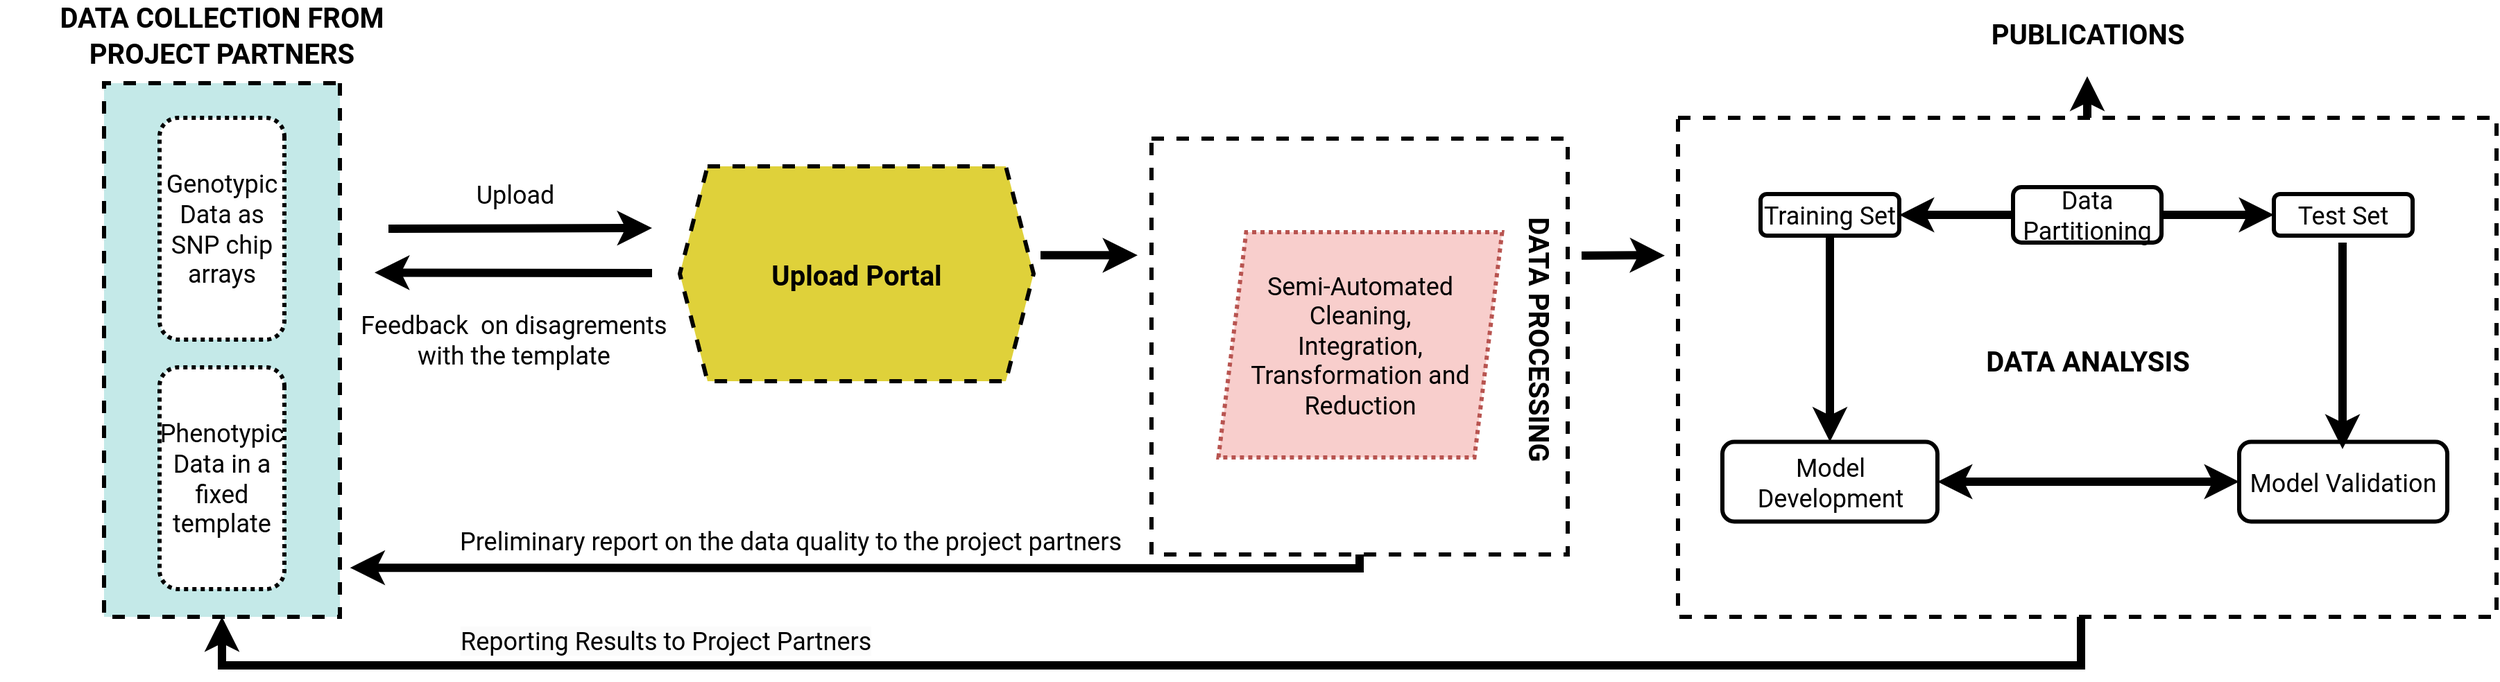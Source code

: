 <mxfile>
    <diagram name="Page-1" id="5ZvDu0B-BvRj65fo0EQc">
        <mxGraphModel dx="5758" dy="1968" grid="1" gridSize="10" guides="1" tooltips="1" connect="1" arrows="1" fold="1" page="1" pageScale="1" pageWidth="1850" pageHeight="1850" math="0" shadow="0">
            <root>
                <mxCell id="0"/>
                <mxCell id="1" parent="0"/>
                <mxCell id="beYOVeJ275iZk2N2ftyy-2" value="" style="edgeStyle=orthogonalEdgeStyle;rounded=0;orthogonalLoop=1;jettySize=auto;html=1;strokeWidth=6;" parent="1" source="oFZK95akWB134CkeK_YD-35" edge="1">
                    <mxGeometry relative="1" as="geometry">
                        <mxPoint x="1464.5" y="755" as="targetPoint"/>
                    </mxGeometry>
                </mxCell>
                <mxCell id="beYOVeJ275iZk2N2ftyy-3" value="" style="edgeStyle=orthogonalEdgeStyle;rounded=0;orthogonalLoop=1;jettySize=auto;html=1;strokeWidth=6;entryX=1;entryY=0.5;entryDx=0;entryDy=0;" parent="1" source="oFZK95akWB134CkeK_YD-35" target="oFZK95akWB134CkeK_YD-6" edge="1">
                    <mxGeometry relative="1" as="geometry">
                        <mxPoint x="1410.0" y="1125" as="targetPoint"/>
                        <Array as="points">
                            <mxPoint x="1460" y="1180"/>
                            <mxPoint x="120" y="1180"/>
                        </Array>
                    </mxGeometry>
                </mxCell>
                <mxCell id="oFZK95akWB134CkeK_YD-35" value="" style="rounded=0;whiteSpace=wrap;html=1;dashed=1;strokeWidth=3;" parent="1" vertex="1">
                    <mxGeometry x="1169.5" y="785" width="590" height="360" as="geometry"/>
                </mxCell>
                <mxCell id="oFZK95akWB134CkeK_YD-6" value="" style="rounded=0;whiteSpace=wrap;html=1;fillColor=#c4e9e8;dashed=1;strokeWidth=3;direction=south;" parent="1" vertex="1">
                    <mxGeometry x="35" y="760" width="170" height="385" as="geometry"/>
                </mxCell>
                <mxCell id="oFZK95akWB134CkeK_YD-2" value="&lt;b&gt;&lt;font data-font-src=&quot;https://fonts.google.com/specimen/Roboto&quot; face=&quot;Roboto&quot; style=&quot;font-size: 20px;&quot;&gt;Upload Portal&lt;/font&gt;&lt;/b&gt;" style="shape=hexagon;perimeter=hexagonPerimeter2;whiteSpace=wrap;html=1;fixedSize=1;dashed=1;strokeWidth=3;fillColor=#dfd13a;" parent="1" vertex="1">
                    <mxGeometry x="450" y="820" width="255" height="155" as="geometry"/>
                </mxCell>
                <mxCell id="oFZK95akWB134CkeK_YD-3" value="&lt;font style=&quot;font-size: 18px;&quot; data-font-src=&quot;https://fonts.google.com/specimen/Roboto&quot; face=&quot;Roboto&quot;&gt;Phenotypic Data in a fixed template&lt;/font&gt;" style="rounded=1;whiteSpace=wrap;html=1;dashed=1;dashPattern=1 1;strokeWidth=3;direction=south;" parent="1" vertex="1">
                    <mxGeometry x="75" y="965" width="90" height="160" as="geometry"/>
                </mxCell>
                <mxCell id="oFZK95akWB134CkeK_YD-4" value="&lt;font style=&quot;font-size: 18px;&quot; data-font-src=&quot;https://fonts.google.com/specimen/Roboto&quot; face=&quot;Roboto&quot;&gt;Genotypic Data as SNP chip arrays&lt;/font&gt;" style="rounded=1;whiteSpace=wrap;html=1;dashed=1;dashPattern=1 1;strokeWidth=3;direction=south;" parent="1" vertex="1">
                    <mxGeometry x="75" y="785" width="90" height="160" as="geometry"/>
                </mxCell>
                <mxCell id="oFZK95akWB134CkeK_YD-7" value="&lt;font data-font-src=&quot;https://fonts.google.com/specimen/Roboto&quot; face=&quot;Roboto&quot; style=&quot;font-size: 20px;&quot;&gt;DATA COLLECTION FROM PROJECT PARTNERS&lt;/font&gt;" style="text;html=1;strokeColor=none;fillColor=none;align=center;verticalAlign=middle;whiteSpace=wrap;rounded=0;rotation=0;fontSize=21;fontStyle=1" parent="1" vertex="1">
                    <mxGeometry x="-40" y="710" width="320" height="30" as="geometry"/>
                </mxCell>
                <mxCell id="oFZK95akWB134CkeK_YD-9" value="" style="endArrow=classic;html=1;rounded=0;strokeWidth=6;" parent="1" edge="1">
                    <mxGeometry relative="1" as="geometry">
                        <mxPoint x="430" y="897" as="sourcePoint"/>
                        <mxPoint x="230" y="896.67" as="targetPoint"/>
                    </mxGeometry>
                </mxCell>
                <mxCell id="oFZK95akWB134CkeK_YD-11" value="&lt;font style=&quot;font-size: 18px;&quot; data-font-src=&quot;https://fonts.google.com/specimen/Roboto&quot; face=&quot;Roboto&quot;&gt;Upload&lt;/font&gt;" style="edgeLabel;html=1;align=center;verticalAlign=middle;resizable=0;points=[];" parent="oFZK95akWB134CkeK_YD-9" vertex="1" connectable="0">
                    <mxGeometry x="-0.06" y="-1" relative="1" as="geometry">
                        <mxPoint x="-5" y="-56" as="offset"/>
                    </mxGeometry>
                </mxCell>
                <mxCell id="oFZK95akWB134CkeK_YD-12" value="" style="endArrow=classic;html=1;rounded=0;entryX=0.375;entryY=1;entryDx=0;entryDy=0;fontSize=16;strokeWidth=6;" parent="1" edge="1">
                    <mxGeometry relative="1" as="geometry">
                        <mxPoint x="240" y="865" as="sourcePoint"/>
                        <mxPoint x="430" y="864.51" as="targetPoint"/>
                        <Array as="points"/>
                    </mxGeometry>
                </mxCell>
                <mxCell id="oFZK95akWB134CkeK_YD-14" value="&lt;font style=&quot;font-size: 18px;&quot; data-font-src=&quot;https://fonts.google.com/specimen/Roboto&quot; face=&quot;Roboto&quot;&gt;Feedback&amp;nbsp; on disagrements &lt;br&gt;with the template&lt;/font&gt;" style="edgeLabel;html=1;align=center;verticalAlign=middle;resizable=0;points=[];" parent="oFZK95akWB134CkeK_YD-12" vertex="1" connectable="0">
                    <mxGeometry x="-0.06" y="-1" relative="1" as="geometry">
                        <mxPoint y="79" as="offset"/>
                    </mxGeometry>
                </mxCell>
                <mxCell id="oFZK95akWB134CkeK_YD-21" value="" style="whiteSpace=wrap;html=1;aspect=fixed;dashed=1;strokeWidth=3;" parent="1" vertex="1">
                    <mxGeometry x="790" y="800" width="300" height="300" as="geometry"/>
                </mxCell>
                <mxCell id="oFZK95akWB134CkeK_YD-22" value="&lt;font style=&quot;font-size: 18px;&quot; data-font-src=&quot;https://fonts.google.com/specimen/Roboto&quot; face=&quot;Roboto&quot;&gt;Semi-Automated&lt;br&gt;Cleaning,&lt;br&gt;Integration,&lt;br style=&quot;border-color: var(--border-color);&quot;&gt;Transformation and&lt;br style=&quot;border-color: var(--border-color);&quot;&gt;Reduction&lt;br&gt;&lt;/font&gt;" style="shape=parallelogram;perimeter=parallelogramPerimeter;whiteSpace=wrap;html=1;fixedSize=1;dashed=1;dashPattern=1 1;strokeWidth=3;fillColor=#f8cecc;strokeColor=#b85450;" parent="1" vertex="1">
                    <mxGeometry x="838.25" y="867.5" width="204.5" height="162.5" as="geometry"/>
                </mxCell>
                <mxCell id="oFZK95akWB134CkeK_YD-25" value="&lt;font data-font-src=&quot;https://fonts.google.com/specimen/Roboto&quot; face=&quot;Roboto&quot; style=&quot;font-size: 20px;&quot;&gt;&lt;b style=&quot;&quot;&gt;DATA PROCESSING&lt;/b&gt;&lt;/font&gt;" style="text;html=1;strokeColor=none;fillColor=none;align=center;verticalAlign=middle;whiteSpace=wrap;rounded=0;rotation=90;" parent="1" vertex="1">
                    <mxGeometry x="955" y="930" width="230" height="30" as="geometry"/>
                </mxCell>
                <mxCell id="oFZK95akWB134CkeK_YD-26" value="" style="endArrow=classic;html=1;rounded=0;exitX=0.5;exitY=1;exitDx=0;exitDy=0;strokeWidth=6;entryX=0.908;entryY=-0.043;entryDx=0;entryDy=0;entryPerimeter=0;" parent="1" source="oFZK95akWB134CkeK_YD-21" edge="1" target="oFZK95akWB134CkeK_YD-6">
                    <mxGeometry width="50" height="50" relative="1" as="geometry">
                        <mxPoint x="300" y="550" as="sourcePoint"/>
                        <mxPoint x="220" y="1060" as="targetPoint"/>
                        <Array as="points">
                            <mxPoint x="940" y="1110"/>
                        </Array>
                    </mxGeometry>
                </mxCell>
                <mxCell id="oFZK95akWB134CkeK_YD-27" value="" style="endArrow=classic;html=1;rounded=0;strokeWidth=6;" parent="1" edge="1">
                    <mxGeometry width="50" height="50" relative="1" as="geometry">
                        <mxPoint x="710" y="884.17" as="sourcePoint"/>
                        <mxPoint x="780" y="884.17" as="targetPoint"/>
                    </mxGeometry>
                </mxCell>
                <mxCell id="oFZK95akWB134CkeK_YD-28" value="&lt;font style=&quot;font-size: 18px;&quot; data-font-src=&quot;https://fonts.google.com/specimen/Roboto&quot; face=&quot;Roboto&quot;&gt;Preliminary report on the data quality to the project partners&lt;/font&gt;" style="text;html=1;strokeColor=none;fillColor=none;align=center;verticalAlign=middle;whiteSpace=wrap;rounded=0;" parent="1" vertex="1">
                    <mxGeometry x="290" y="1080" width="480" height="20" as="geometry"/>
                </mxCell>
                <mxCell id="beYOVeJ275iZk2N2ftyy-7" value="" style="edgeStyle=orthogonalEdgeStyle;rounded=0;orthogonalLoop=1;jettySize=auto;html=1;strokeWidth=6;" parent="1" source="oFZK95akWB134CkeK_YD-29" target="oFZK95akWB134CkeK_YD-32" edge="1">
                    <mxGeometry relative="1" as="geometry"/>
                </mxCell>
                <mxCell id="beYOVeJ275iZk2N2ftyy-8" value="" style="edgeStyle=orthogonalEdgeStyle;rounded=0;orthogonalLoop=1;jettySize=auto;html=1;strokeWidth=6;" parent="1" source="oFZK95akWB134CkeK_YD-29" target="oFZK95akWB134CkeK_YD-31" edge="1">
                    <mxGeometry relative="1" as="geometry"/>
                </mxCell>
                <mxCell id="oFZK95akWB134CkeK_YD-29" value="&lt;font style=&quot;font-size: 18px;&quot; data-font-src=&quot;https://fonts.google.com/specimen/Roboto&quot; face=&quot;Roboto&quot;&gt;Data Partitioning&lt;/font&gt;" style="rounded=1;whiteSpace=wrap;html=1;strokeWidth=3;" parent="1" vertex="1">
                    <mxGeometry x="1411" y="835" width="107" height="40" as="geometry"/>
                </mxCell>
                <mxCell id="oFZK95akWB134CkeK_YD-32" value="&lt;font style=&quot;font-size: 18px;&quot; data-font-src=&quot;https://fonts.google.com/specimen/Roboto&quot; face=&quot;Roboto&quot;&gt;Test Set&lt;/font&gt;" style="rounded=1;whiteSpace=wrap;html=1;strokeWidth=3;" parent="1" vertex="1">
                    <mxGeometry x="1599" y="840" width="100" height="30" as="geometry"/>
                </mxCell>
                <mxCell id="oFZK95akWB134CkeK_YD-33" value="&lt;font style=&quot;font-size: 18px;&quot; data-font-src=&quot;https://fonts.google.com/specimen/Roboto&quot; face=&quot;Roboto&quot;&gt;Model Development&lt;/font&gt;" style="rounded=1;whiteSpace=wrap;html=1;strokeWidth=3;" parent="1" vertex="1">
                    <mxGeometry x="1201.5" y="1018.75" width="155" height="57.5" as="geometry"/>
                </mxCell>
                <mxCell id="oFZK95akWB134CkeK_YD-34" value="&lt;font style=&quot;font-size: 18px;&quot; data-font-src=&quot;https://fonts.google.com/specimen/Roboto&quot; face=&quot;Roboto&quot;&gt;Model Validation&lt;/font&gt;" style="rounded=1;whiteSpace=wrap;html=1;strokeWidth=3;" parent="1" vertex="1">
                    <mxGeometry x="1574" y="1018.75" width="150" height="57.5" as="geometry"/>
                </mxCell>
                <mxCell id="oFZK95akWB134CkeK_YD-49" value="" style="endArrow=classic;html=1;rounded=0;strokeWidth=6;" parent="1" edge="1">
                    <mxGeometry width="50" height="50" relative="1" as="geometry">
                        <mxPoint x="1100" y="884.34" as="sourcePoint"/>
                        <mxPoint x="1160" y="884.34" as="targetPoint"/>
                        <Array as="points">
                            <mxPoint x="1140" y="884.17"/>
                        </Array>
                    </mxGeometry>
                </mxCell>
                <mxCell id="R-aJPsxZ6_3DjVfokjPK-3" value="&lt;font data-font-src=&quot;https://fonts.google.com/specimen/Roboto&quot; face=&quot;Roboto&quot; style=&quot;font-size: 20px;&quot;&gt;&lt;b style=&quot;&quot;&gt;DATA ANALYSIS&lt;/b&gt;&lt;/font&gt;" style="text;html=1;strokeColor=none;fillColor=none;align=center;verticalAlign=middle;whiteSpace=wrap;rounded=0;" parent="1" vertex="1">
                    <mxGeometry x="1379.5" y="945" width="170" height="30" as="geometry"/>
                </mxCell>
                <mxCell id="oFZK95akWB134CkeK_YD-31" value="&lt;font style=&quot;font-size: 18px;&quot; data-font-src=&quot;https://fonts.google.com/specimen/Roboto&quot; face=&quot;Roboto&quot;&gt;Training Set&lt;/font&gt;" style="rounded=1;whiteSpace=wrap;html=1;strokeWidth=3;" parent="1" vertex="1">
                    <mxGeometry x="1229" y="840" width="100" height="30" as="geometry"/>
                </mxCell>
                <mxCell id="beYOVeJ275iZk2N2ftyy-11" value="" style="endArrow=classic;html=1;rounded=0;entryX=0.5;entryY=0;entryDx=0;entryDy=0;exitX=0.5;exitY=1;exitDx=0;exitDy=0;strokeWidth=6;" parent="1" source="oFZK95akWB134CkeK_YD-31" target="oFZK95akWB134CkeK_YD-33" edge="1">
                    <mxGeometry width="50" height="50" relative="1" as="geometry">
                        <mxPoint x="1229" y="950" as="sourcePoint"/>
                        <mxPoint x="1279" y="900" as="targetPoint"/>
                    </mxGeometry>
                </mxCell>
                <mxCell id="beYOVeJ275iZk2N2ftyy-12" value="" style="endArrow=classic;html=1;rounded=0;entryX=0.5;entryY=0;entryDx=0;entryDy=0;exitX=0.5;exitY=1;exitDx=0;exitDy=0;strokeWidth=6;" parent="1" edge="1">
                    <mxGeometry width="50" height="50" relative="1" as="geometry">
                        <mxPoint x="1648.5" y="875" as="sourcePoint"/>
                        <mxPoint x="1648.5" y="1024" as="targetPoint"/>
                    </mxGeometry>
                </mxCell>
                <mxCell id="beYOVeJ275iZk2N2ftyy-13" value="" style="endArrow=classic;startArrow=classic;html=1;rounded=0;entryX=0;entryY=0.5;entryDx=0;entryDy=0;exitX=1;exitY=0.5;exitDx=0;exitDy=0;strokeWidth=6;" parent="1" source="oFZK95akWB134CkeK_YD-33" target="oFZK95akWB134CkeK_YD-34" edge="1">
                    <mxGeometry width="50" height="50" relative="1" as="geometry">
                        <mxPoint x="1439" y="1055" as="sourcePoint"/>
                        <mxPoint x="1489" y="1005" as="targetPoint"/>
                    </mxGeometry>
                </mxCell>
                <mxCell id="4" value="&lt;span style=&quot;color: rgb(0, 0, 0); font-family: Roboto; font-size: 18px; font-style: normal; font-variant-ligatures: normal; font-variant-caps: normal; font-weight: 400; letter-spacing: normal; orphans: 2; text-align: center; text-indent: 0px; text-transform: none; widows: 2; word-spacing: 0px; -webkit-text-stroke-width: 0px; background-color: rgb(251, 251, 251); text-decoration-thickness: initial; text-decoration-style: initial; text-decoration-color: initial; float: none; display: inline !important;&quot;&gt;Reporting Results&amp;nbsp;&lt;/span&gt;&lt;span style=&quot;color: rgb(0, 0, 0); font-family: Roboto; font-size: 18px; font-style: normal; font-variant-ligatures: normal; font-variant-caps: normal; font-weight: 400; letter-spacing: normal; orphans: 2; text-align: center; text-indent: 0px; text-transform: none; widows: 2; word-spacing: 0px; -webkit-text-stroke-width: 0px; background-color: rgb(251, 251, 251); text-decoration-thickness: initial; text-decoration-style: initial; text-decoration-color: initial; float: none; display: inline !important;&quot;&gt;to Project Partners&lt;/span&gt;" style="text;whiteSpace=wrap;html=1;" vertex="1" parent="1">
                    <mxGeometry x="290" y="1145" width="320" height="30" as="geometry"/>
                </mxCell>
                <mxCell id="9" value="&lt;font face=&quot;Roboto&quot;&gt;&lt;span style=&quot;font-size: 20px;&quot;&gt;PUBLICATIONS&lt;/span&gt;&lt;/font&gt;" style="text;html=1;strokeColor=none;fillColor=none;align=center;verticalAlign=middle;whiteSpace=wrap;rounded=0;rotation=0;fontSize=21;fontStyle=1" vertex="1" parent="1">
                    <mxGeometry x="1304.5" y="710" width="320" height="30" as="geometry"/>
                </mxCell>
            </root>
        </mxGraphModel>
    </diagram>
</mxfile>